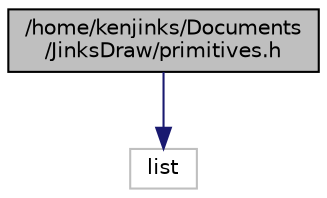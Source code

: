 digraph "/home/kenjinks/Documents/JinksDraw/primitives.h"
{
 // LATEX_PDF_SIZE
  edge [fontname="Helvetica",fontsize="10",labelfontname="Helvetica",labelfontsize="10"];
  node [fontname="Helvetica",fontsize="10",shape=record];
  Node0 [label="/home/kenjinks/Documents\l/JinksDraw/primitives.h",height=0.2,width=0.4,color="black", fillcolor="grey75", style="filled", fontcolor="black",tooltip="This file contains the prototypes for primitives.cpp."];
  Node0 -> Node1 [color="midnightblue",fontsize="10",style="solid",fontname="Helvetica"];
  Node1 [label="list",height=0.2,width=0.4,color="grey75", fillcolor="white", style="filled",tooltip=" "];
}
